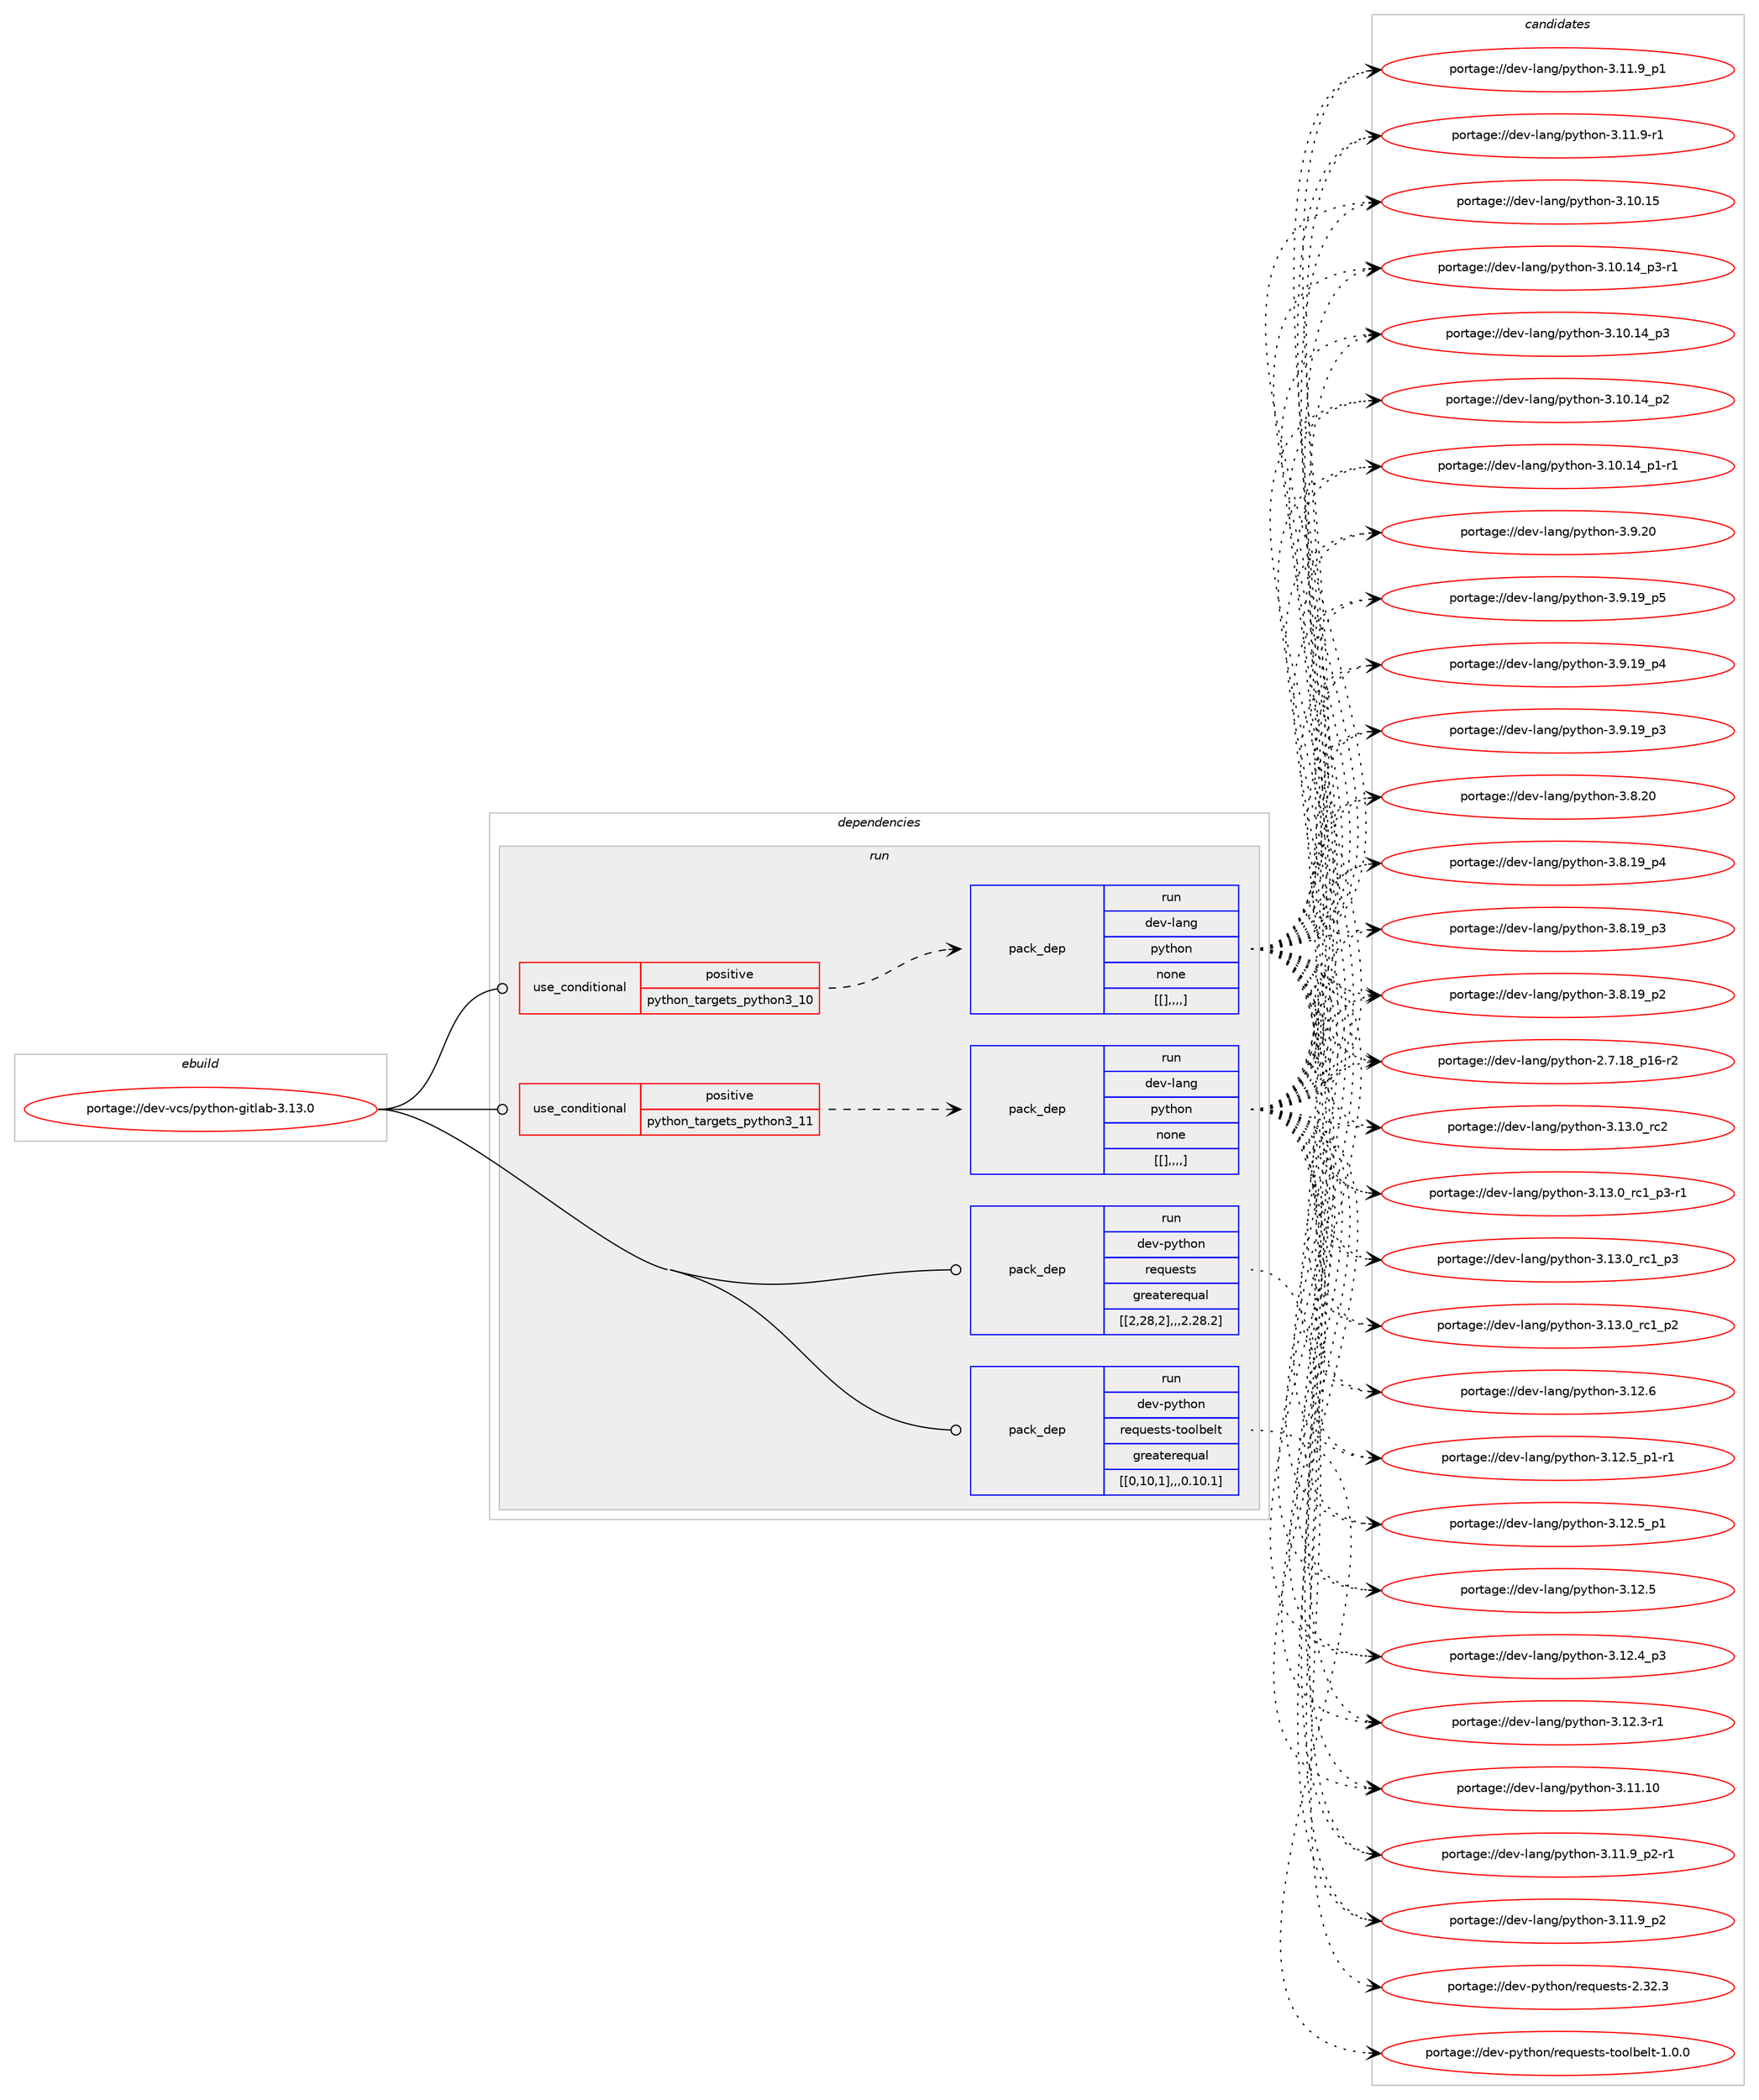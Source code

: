 digraph prolog {

# *************
# Graph options
# *************

newrank=true;
concentrate=true;
compound=true;
graph [rankdir=LR,fontname=Helvetica,fontsize=10,ranksep=1.5];#, ranksep=2.5, nodesep=0.2];
edge  [arrowhead=vee];
node  [fontname=Helvetica,fontsize=10];

# **********
# The ebuild
# **********

subgraph cluster_leftcol {
color=gray;
label=<<i>ebuild</i>>;
id [label="portage://dev-vcs/python-gitlab-3.13.0", color=red, width=4, href="../dev-vcs/python-gitlab-3.13.0.svg"];
}

# ****************
# The dependencies
# ****************

subgraph cluster_midcol {
color=gray;
label=<<i>dependencies</i>>;
subgraph cluster_compile {
fillcolor="#eeeeee";
style=filled;
label=<<i>compile</i>>;
}
subgraph cluster_compileandrun {
fillcolor="#eeeeee";
style=filled;
label=<<i>compile and run</i>>;
}
subgraph cluster_run {
fillcolor="#eeeeee";
style=filled;
label=<<i>run</i>>;
subgraph cond64431 {
dependency226720 [label=<<TABLE BORDER="0" CELLBORDER="1" CELLSPACING="0" CELLPADDING="4"><TR><TD ROWSPAN="3" CELLPADDING="10">use_conditional</TD></TR><TR><TD>positive</TD></TR><TR><TD>python_targets_python3_10</TD></TR></TABLE>>, shape=none, color=red];
subgraph pack160833 {
dependency226721 [label=<<TABLE BORDER="0" CELLBORDER="1" CELLSPACING="0" CELLPADDING="4" WIDTH="220"><TR><TD ROWSPAN="6" CELLPADDING="30">pack_dep</TD></TR><TR><TD WIDTH="110">run</TD></TR><TR><TD>dev-lang</TD></TR><TR><TD>python</TD></TR><TR><TD>none</TD></TR><TR><TD>[[],,,,]</TD></TR></TABLE>>, shape=none, color=blue];
}
dependency226720:e -> dependency226721:w [weight=20,style="dashed",arrowhead="vee"];
}
id:e -> dependency226720:w [weight=20,style="solid",arrowhead="odot"];
subgraph cond64432 {
dependency226722 [label=<<TABLE BORDER="0" CELLBORDER="1" CELLSPACING="0" CELLPADDING="4"><TR><TD ROWSPAN="3" CELLPADDING="10">use_conditional</TD></TR><TR><TD>positive</TD></TR><TR><TD>python_targets_python3_11</TD></TR></TABLE>>, shape=none, color=red];
subgraph pack160834 {
dependency226723 [label=<<TABLE BORDER="0" CELLBORDER="1" CELLSPACING="0" CELLPADDING="4" WIDTH="220"><TR><TD ROWSPAN="6" CELLPADDING="30">pack_dep</TD></TR><TR><TD WIDTH="110">run</TD></TR><TR><TD>dev-lang</TD></TR><TR><TD>python</TD></TR><TR><TD>none</TD></TR><TR><TD>[[],,,,]</TD></TR></TABLE>>, shape=none, color=blue];
}
dependency226722:e -> dependency226723:w [weight=20,style="dashed",arrowhead="vee"];
}
id:e -> dependency226722:w [weight=20,style="solid",arrowhead="odot"];
subgraph pack160835 {
dependency226724 [label=<<TABLE BORDER="0" CELLBORDER="1" CELLSPACING="0" CELLPADDING="4" WIDTH="220"><TR><TD ROWSPAN="6" CELLPADDING="30">pack_dep</TD></TR><TR><TD WIDTH="110">run</TD></TR><TR><TD>dev-python</TD></TR><TR><TD>requests</TD></TR><TR><TD>greaterequal</TD></TR><TR><TD>[[2,28,2],,,2.28.2]</TD></TR></TABLE>>, shape=none, color=blue];
}
id:e -> dependency226724:w [weight=20,style="solid",arrowhead="odot"];
subgraph pack160836 {
dependency226725 [label=<<TABLE BORDER="0" CELLBORDER="1" CELLSPACING="0" CELLPADDING="4" WIDTH="220"><TR><TD ROWSPAN="6" CELLPADDING="30">pack_dep</TD></TR><TR><TD WIDTH="110">run</TD></TR><TR><TD>dev-python</TD></TR><TR><TD>requests-toolbelt</TD></TR><TR><TD>greaterequal</TD></TR><TR><TD>[[0,10,1],,,0.10.1]</TD></TR></TABLE>>, shape=none, color=blue];
}
id:e -> dependency226725:w [weight=20,style="solid",arrowhead="odot"];
}
}

# **************
# The candidates
# **************

subgraph cluster_choices {
rank=same;
color=gray;
label=<<i>candidates</i>>;

subgraph choice160833 {
color=black;
nodesep=1;
choice10010111845108971101034711212111610411111045514649514648951149950 [label="portage://dev-lang/python-3.13.0_rc2", color=red, width=4,href="../dev-lang/python-3.13.0_rc2.svg"];
choice1001011184510897110103471121211161041111104551464951464895114994995112514511449 [label="portage://dev-lang/python-3.13.0_rc1_p3-r1", color=red, width=4,href="../dev-lang/python-3.13.0_rc1_p3-r1.svg"];
choice100101118451089711010347112121116104111110455146495146489511499499511251 [label="portage://dev-lang/python-3.13.0_rc1_p3", color=red, width=4,href="../dev-lang/python-3.13.0_rc1_p3.svg"];
choice100101118451089711010347112121116104111110455146495146489511499499511250 [label="portage://dev-lang/python-3.13.0_rc1_p2", color=red, width=4,href="../dev-lang/python-3.13.0_rc1_p2.svg"];
choice10010111845108971101034711212111610411111045514649504654 [label="portage://dev-lang/python-3.12.6", color=red, width=4,href="../dev-lang/python-3.12.6.svg"];
choice1001011184510897110103471121211161041111104551464950465395112494511449 [label="portage://dev-lang/python-3.12.5_p1-r1", color=red, width=4,href="../dev-lang/python-3.12.5_p1-r1.svg"];
choice100101118451089711010347112121116104111110455146495046539511249 [label="portage://dev-lang/python-3.12.5_p1", color=red, width=4,href="../dev-lang/python-3.12.5_p1.svg"];
choice10010111845108971101034711212111610411111045514649504653 [label="portage://dev-lang/python-3.12.5", color=red, width=4,href="../dev-lang/python-3.12.5.svg"];
choice100101118451089711010347112121116104111110455146495046529511251 [label="portage://dev-lang/python-3.12.4_p3", color=red, width=4,href="../dev-lang/python-3.12.4_p3.svg"];
choice100101118451089711010347112121116104111110455146495046514511449 [label="portage://dev-lang/python-3.12.3-r1", color=red, width=4,href="../dev-lang/python-3.12.3-r1.svg"];
choice1001011184510897110103471121211161041111104551464949464948 [label="portage://dev-lang/python-3.11.10", color=red, width=4,href="../dev-lang/python-3.11.10.svg"];
choice1001011184510897110103471121211161041111104551464949465795112504511449 [label="portage://dev-lang/python-3.11.9_p2-r1", color=red, width=4,href="../dev-lang/python-3.11.9_p2-r1.svg"];
choice100101118451089711010347112121116104111110455146494946579511250 [label="portage://dev-lang/python-3.11.9_p2", color=red, width=4,href="../dev-lang/python-3.11.9_p2.svg"];
choice100101118451089711010347112121116104111110455146494946579511249 [label="portage://dev-lang/python-3.11.9_p1", color=red, width=4,href="../dev-lang/python-3.11.9_p1.svg"];
choice100101118451089711010347112121116104111110455146494946574511449 [label="portage://dev-lang/python-3.11.9-r1", color=red, width=4,href="../dev-lang/python-3.11.9-r1.svg"];
choice1001011184510897110103471121211161041111104551464948464953 [label="portage://dev-lang/python-3.10.15", color=red, width=4,href="../dev-lang/python-3.10.15.svg"];
choice100101118451089711010347112121116104111110455146494846495295112514511449 [label="portage://dev-lang/python-3.10.14_p3-r1", color=red, width=4,href="../dev-lang/python-3.10.14_p3-r1.svg"];
choice10010111845108971101034711212111610411111045514649484649529511251 [label="portage://dev-lang/python-3.10.14_p3", color=red, width=4,href="../dev-lang/python-3.10.14_p3.svg"];
choice10010111845108971101034711212111610411111045514649484649529511250 [label="portage://dev-lang/python-3.10.14_p2", color=red, width=4,href="../dev-lang/python-3.10.14_p2.svg"];
choice100101118451089711010347112121116104111110455146494846495295112494511449 [label="portage://dev-lang/python-3.10.14_p1-r1", color=red, width=4,href="../dev-lang/python-3.10.14_p1-r1.svg"];
choice10010111845108971101034711212111610411111045514657465048 [label="portage://dev-lang/python-3.9.20", color=red, width=4,href="../dev-lang/python-3.9.20.svg"];
choice100101118451089711010347112121116104111110455146574649579511253 [label="portage://dev-lang/python-3.9.19_p5", color=red, width=4,href="../dev-lang/python-3.9.19_p5.svg"];
choice100101118451089711010347112121116104111110455146574649579511252 [label="portage://dev-lang/python-3.9.19_p4", color=red, width=4,href="../dev-lang/python-3.9.19_p4.svg"];
choice100101118451089711010347112121116104111110455146574649579511251 [label="portage://dev-lang/python-3.9.19_p3", color=red, width=4,href="../dev-lang/python-3.9.19_p3.svg"];
choice10010111845108971101034711212111610411111045514656465048 [label="portage://dev-lang/python-3.8.20", color=red, width=4,href="../dev-lang/python-3.8.20.svg"];
choice100101118451089711010347112121116104111110455146564649579511252 [label="portage://dev-lang/python-3.8.19_p4", color=red, width=4,href="../dev-lang/python-3.8.19_p4.svg"];
choice100101118451089711010347112121116104111110455146564649579511251 [label="portage://dev-lang/python-3.8.19_p3", color=red, width=4,href="../dev-lang/python-3.8.19_p3.svg"];
choice100101118451089711010347112121116104111110455146564649579511250 [label="portage://dev-lang/python-3.8.19_p2", color=red, width=4,href="../dev-lang/python-3.8.19_p2.svg"];
choice100101118451089711010347112121116104111110455046554649569511249544511450 [label="portage://dev-lang/python-2.7.18_p16-r2", color=red, width=4,href="../dev-lang/python-2.7.18_p16-r2.svg"];
dependency226721:e -> choice10010111845108971101034711212111610411111045514649514648951149950:w [style=dotted,weight="100"];
dependency226721:e -> choice1001011184510897110103471121211161041111104551464951464895114994995112514511449:w [style=dotted,weight="100"];
dependency226721:e -> choice100101118451089711010347112121116104111110455146495146489511499499511251:w [style=dotted,weight="100"];
dependency226721:e -> choice100101118451089711010347112121116104111110455146495146489511499499511250:w [style=dotted,weight="100"];
dependency226721:e -> choice10010111845108971101034711212111610411111045514649504654:w [style=dotted,weight="100"];
dependency226721:e -> choice1001011184510897110103471121211161041111104551464950465395112494511449:w [style=dotted,weight="100"];
dependency226721:e -> choice100101118451089711010347112121116104111110455146495046539511249:w [style=dotted,weight="100"];
dependency226721:e -> choice10010111845108971101034711212111610411111045514649504653:w [style=dotted,weight="100"];
dependency226721:e -> choice100101118451089711010347112121116104111110455146495046529511251:w [style=dotted,weight="100"];
dependency226721:e -> choice100101118451089711010347112121116104111110455146495046514511449:w [style=dotted,weight="100"];
dependency226721:e -> choice1001011184510897110103471121211161041111104551464949464948:w [style=dotted,weight="100"];
dependency226721:e -> choice1001011184510897110103471121211161041111104551464949465795112504511449:w [style=dotted,weight="100"];
dependency226721:e -> choice100101118451089711010347112121116104111110455146494946579511250:w [style=dotted,weight="100"];
dependency226721:e -> choice100101118451089711010347112121116104111110455146494946579511249:w [style=dotted,weight="100"];
dependency226721:e -> choice100101118451089711010347112121116104111110455146494946574511449:w [style=dotted,weight="100"];
dependency226721:e -> choice1001011184510897110103471121211161041111104551464948464953:w [style=dotted,weight="100"];
dependency226721:e -> choice100101118451089711010347112121116104111110455146494846495295112514511449:w [style=dotted,weight="100"];
dependency226721:e -> choice10010111845108971101034711212111610411111045514649484649529511251:w [style=dotted,weight="100"];
dependency226721:e -> choice10010111845108971101034711212111610411111045514649484649529511250:w [style=dotted,weight="100"];
dependency226721:e -> choice100101118451089711010347112121116104111110455146494846495295112494511449:w [style=dotted,weight="100"];
dependency226721:e -> choice10010111845108971101034711212111610411111045514657465048:w [style=dotted,weight="100"];
dependency226721:e -> choice100101118451089711010347112121116104111110455146574649579511253:w [style=dotted,weight="100"];
dependency226721:e -> choice100101118451089711010347112121116104111110455146574649579511252:w [style=dotted,weight="100"];
dependency226721:e -> choice100101118451089711010347112121116104111110455146574649579511251:w [style=dotted,weight="100"];
dependency226721:e -> choice10010111845108971101034711212111610411111045514656465048:w [style=dotted,weight="100"];
dependency226721:e -> choice100101118451089711010347112121116104111110455146564649579511252:w [style=dotted,weight="100"];
dependency226721:e -> choice100101118451089711010347112121116104111110455146564649579511251:w [style=dotted,weight="100"];
dependency226721:e -> choice100101118451089711010347112121116104111110455146564649579511250:w [style=dotted,weight="100"];
dependency226721:e -> choice100101118451089711010347112121116104111110455046554649569511249544511450:w [style=dotted,weight="100"];
}
subgraph choice160834 {
color=black;
nodesep=1;
choice10010111845108971101034711212111610411111045514649514648951149950 [label="portage://dev-lang/python-3.13.0_rc2", color=red, width=4,href="../dev-lang/python-3.13.0_rc2.svg"];
choice1001011184510897110103471121211161041111104551464951464895114994995112514511449 [label="portage://dev-lang/python-3.13.0_rc1_p3-r1", color=red, width=4,href="../dev-lang/python-3.13.0_rc1_p3-r1.svg"];
choice100101118451089711010347112121116104111110455146495146489511499499511251 [label="portage://dev-lang/python-3.13.0_rc1_p3", color=red, width=4,href="../dev-lang/python-3.13.0_rc1_p3.svg"];
choice100101118451089711010347112121116104111110455146495146489511499499511250 [label="portage://dev-lang/python-3.13.0_rc1_p2", color=red, width=4,href="../dev-lang/python-3.13.0_rc1_p2.svg"];
choice10010111845108971101034711212111610411111045514649504654 [label="portage://dev-lang/python-3.12.6", color=red, width=4,href="../dev-lang/python-3.12.6.svg"];
choice1001011184510897110103471121211161041111104551464950465395112494511449 [label="portage://dev-lang/python-3.12.5_p1-r1", color=red, width=4,href="../dev-lang/python-3.12.5_p1-r1.svg"];
choice100101118451089711010347112121116104111110455146495046539511249 [label="portage://dev-lang/python-3.12.5_p1", color=red, width=4,href="../dev-lang/python-3.12.5_p1.svg"];
choice10010111845108971101034711212111610411111045514649504653 [label="portage://dev-lang/python-3.12.5", color=red, width=4,href="../dev-lang/python-3.12.5.svg"];
choice100101118451089711010347112121116104111110455146495046529511251 [label="portage://dev-lang/python-3.12.4_p3", color=red, width=4,href="../dev-lang/python-3.12.4_p3.svg"];
choice100101118451089711010347112121116104111110455146495046514511449 [label="portage://dev-lang/python-3.12.3-r1", color=red, width=4,href="../dev-lang/python-3.12.3-r1.svg"];
choice1001011184510897110103471121211161041111104551464949464948 [label="portage://dev-lang/python-3.11.10", color=red, width=4,href="../dev-lang/python-3.11.10.svg"];
choice1001011184510897110103471121211161041111104551464949465795112504511449 [label="portage://dev-lang/python-3.11.9_p2-r1", color=red, width=4,href="../dev-lang/python-3.11.9_p2-r1.svg"];
choice100101118451089711010347112121116104111110455146494946579511250 [label="portage://dev-lang/python-3.11.9_p2", color=red, width=4,href="../dev-lang/python-3.11.9_p2.svg"];
choice100101118451089711010347112121116104111110455146494946579511249 [label="portage://dev-lang/python-3.11.9_p1", color=red, width=4,href="../dev-lang/python-3.11.9_p1.svg"];
choice100101118451089711010347112121116104111110455146494946574511449 [label="portage://dev-lang/python-3.11.9-r1", color=red, width=4,href="../dev-lang/python-3.11.9-r1.svg"];
choice1001011184510897110103471121211161041111104551464948464953 [label="portage://dev-lang/python-3.10.15", color=red, width=4,href="../dev-lang/python-3.10.15.svg"];
choice100101118451089711010347112121116104111110455146494846495295112514511449 [label="portage://dev-lang/python-3.10.14_p3-r1", color=red, width=4,href="../dev-lang/python-3.10.14_p3-r1.svg"];
choice10010111845108971101034711212111610411111045514649484649529511251 [label="portage://dev-lang/python-3.10.14_p3", color=red, width=4,href="../dev-lang/python-3.10.14_p3.svg"];
choice10010111845108971101034711212111610411111045514649484649529511250 [label="portage://dev-lang/python-3.10.14_p2", color=red, width=4,href="../dev-lang/python-3.10.14_p2.svg"];
choice100101118451089711010347112121116104111110455146494846495295112494511449 [label="portage://dev-lang/python-3.10.14_p1-r1", color=red, width=4,href="../dev-lang/python-3.10.14_p1-r1.svg"];
choice10010111845108971101034711212111610411111045514657465048 [label="portage://dev-lang/python-3.9.20", color=red, width=4,href="../dev-lang/python-3.9.20.svg"];
choice100101118451089711010347112121116104111110455146574649579511253 [label="portage://dev-lang/python-3.9.19_p5", color=red, width=4,href="../dev-lang/python-3.9.19_p5.svg"];
choice100101118451089711010347112121116104111110455146574649579511252 [label="portage://dev-lang/python-3.9.19_p4", color=red, width=4,href="../dev-lang/python-3.9.19_p4.svg"];
choice100101118451089711010347112121116104111110455146574649579511251 [label="portage://dev-lang/python-3.9.19_p3", color=red, width=4,href="../dev-lang/python-3.9.19_p3.svg"];
choice10010111845108971101034711212111610411111045514656465048 [label="portage://dev-lang/python-3.8.20", color=red, width=4,href="../dev-lang/python-3.8.20.svg"];
choice100101118451089711010347112121116104111110455146564649579511252 [label="portage://dev-lang/python-3.8.19_p4", color=red, width=4,href="../dev-lang/python-3.8.19_p4.svg"];
choice100101118451089711010347112121116104111110455146564649579511251 [label="portage://dev-lang/python-3.8.19_p3", color=red, width=4,href="../dev-lang/python-3.8.19_p3.svg"];
choice100101118451089711010347112121116104111110455146564649579511250 [label="portage://dev-lang/python-3.8.19_p2", color=red, width=4,href="../dev-lang/python-3.8.19_p2.svg"];
choice100101118451089711010347112121116104111110455046554649569511249544511450 [label="portage://dev-lang/python-2.7.18_p16-r2", color=red, width=4,href="../dev-lang/python-2.7.18_p16-r2.svg"];
dependency226723:e -> choice10010111845108971101034711212111610411111045514649514648951149950:w [style=dotted,weight="100"];
dependency226723:e -> choice1001011184510897110103471121211161041111104551464951464895114994995112514511449:w [style=dotted,weight="100"];
dependency226723:e -> choice100101118451089711010347112121116104111110455146495146489511499499511251:w [style=dotted,weight="100"];
dependency226723:e -> choice100101118451089711010347112121116104111110455146495146489511499499511250:w [style=dotted,weight="100"];
dependency226723:e -> choice10010111845108971101034711212111610411111045514649504654:w [style=dotted,weight="100"];
dependency226723:e -> choice1001011184510897110103471121211161041111104551464950465395112494511449:w [style=dotted,weight="100"];
dependency226723:e -> choice100101118451089711010347112121116104111110455146495046539511249:w [style=dotted,weight="100"];
dependency226723:e -> choice10010111845108971101034711212111610411111045514649504653:w [style=dotted,weight="100"];
dependency226723:e -> choice100101118451089711010347112121116104111110455146495046529511251:w [style=dotted,weight="100"];
dependency226723:e -> choice100101118451089711010347112121116104111110455146495046514511449:w [style=dotted,weight="100"];
dependency226723:e -> choice1001011184510897110103471121211161041111104551464949464948:w [style=dotted,weight="100"];
dependency226723:e -> choice1001011184510897110103471121211161041111104551464949465795112504511449:w [style=dotted,weight="100"];
dependency226723:e -> choice100101118451089711010347112121116104111110455146494946579511250:w [style=dotted,weight="100"];
dependency226723:e -> choice100101118451089711010347112121116104111110455146494946579511249:w [style=dotted,weight="100"];
dependency226723:e -> choice100101118451089711010347112121116104111110455146494946574511449:w [style=dotted,weight="100"];
dependency226723:e -> choice1001011184510897110103471121211161041111104551464948464953:w [style=dotted,weight="100"];
dependency226723:e -> choice100101118451089711010347112121116104111110455146494846495295112514511449:w [style=dotted,weight="100"];
dependency226723:e -> choice10010111845108971101034711212111610411111045514649484649529511251:w [style=dotted,weight="100"];
dependency226723:e -> choice10010111845108971101034711212111610411111045514649484649529511250:w [style=dotted,weight="100"];
dependency226723:e -> choice100101118451089711010347112121116104111110455146494846495295112494511449:w [style=dotted,weight="100"];
dependency226723:e -> choice10010111845108971101034711212111610411111045514657465048:w [style=dotted,weight="100"];
dependency226723:e -> choice100101118451089711010347112121116104111110455146574649579511253:w [style=dotted,weight="100"];
dependency226723:e -> choice100101118451089711010347112121116104111110455146574649579511252:w [style=dotted,weight="100"];
dependency226723:e -> choice100101118451089711010347112121116104111110455146574649579511251:w [style=dotted,weight="100"];
dependency226723:e -> choice10010111845108971101034711212111610411111045514656465048:w [style=dotted,weight="100"];
dependency226723:e -> choice100101118451089711010347112121116104111110455146564649579511252:w [style=dotted,weight="100"];
dependency226723:e -> choice100101118451089711010347112121116104111110455146564649579511251:w [style=dotted,weight="100"];
dependency226723:e -> choice100101118451089711010347112121116104111110455146564649579511250:w [style=dotted,weight="100"];
dependency226723:e -> choice100101118451089711010347112121116104111110455046554649569511249544511450:w [style=dotted,weight="100"];
}
subgraph choice160835 {
color=black;
nodesep=1;
choice100101118451121211161041111104711410111311710111511611545504651504651 [label="portage://dev-python/requests-2.32.3", color=red, width=4,href="../dev-python/requests-2.32.3.svg"];
dependency226724:e -> choice100101118451121211161041111104711410111311710111511611545504651504651:w [style=dotted,weight="100"];
}
subgraph choice160836 {
color=black;
nodesep=1;
choice10010111845112121116104111110471141011131171011151161154511611111110898101108116454946484648 [label="portage://dev-python/requests-toolbelt-1.0.0", color=red, width=4,href="../dev-python/requests-toolbelt-1.0.0.svg"];
dependency226725:e -> choice10010111845112121116104111110471141011131171011151161154511611111110898101108116454946484648:w [style=dotted,weight="100"];
}
}

}
